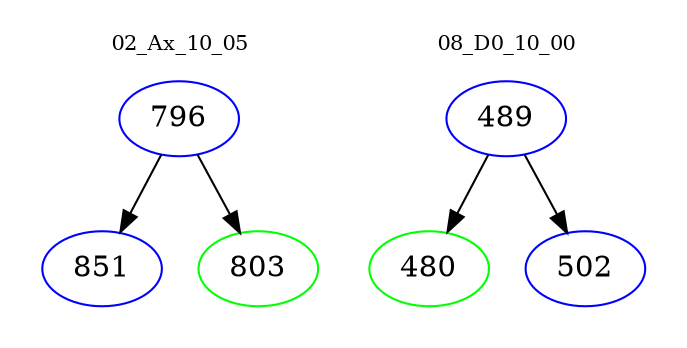digraph{
subgraph cluster_0 {
color = white
label = "02_Ax_10_05";
fontsize=10;
T0_796 [label="796", color="blue"]
T0_796 -> T0_851 [color="black"]
T0_851 [label="851", color="blue"]
T0_796 -> T0_803 [color="black"]
T0_803 [label="803", color="green"]
}
subgraph cluster_1 {
color = white
label = "08_D0_10_00";
fontsize=10;
T1_489 [label="489", color="blue"]
T1_489 -> T1_480 [color="black"]
T1_480 [label="480", color="green"]
T1_489 -> T1_502 [color="black"]
T1_502 [label="502", color="blue"]
}
}

